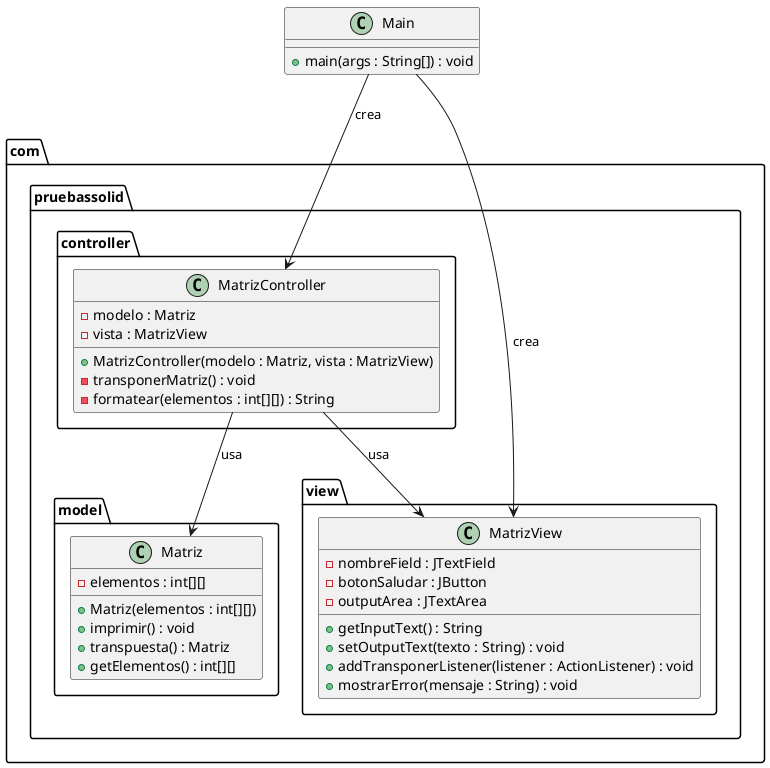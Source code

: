 @startuml DiagramaDeClases_Matriz

' Paquetes
package "com.pruebassolid.model" {
  class Matriz {
    - elementos : int[][]
    + Matriz(elementos : int[][])
    + imprimir() : void
    + transpuesta() : Matriz
    + getElementos() : int[][]
  }
}

package "com.pruebassolid.view" {
  class MatrizView {
    - nombreField : JTextField
    - botonSaludar : JButton
    - outputArea : JTextArea
    + getInputText() : String
    + setOutputText(texto : String) : void
    + addTransponerListener(listener : ActionListener) : void
    + mostrarError(mensaje : String) : void
  }
}

package "com.pruebassolid.controller" {
  class MatrizController {
    - modelo : Matriz
    - vista : MatrizView
    + MatrizController(modelo : Matriz, vista : MatrizView)
    - transponerMatriz() : void
    - formatear(elementos : int[][]) : String
  }
}

class Main {
  + main(args : String[]) : void
}

' Relaciones
Main --> MatrizView : crea
Main --> MatrizController : crea
MatrizController --> Matriz : usa
MatrizController --> MatrizView : usa

@enduml
